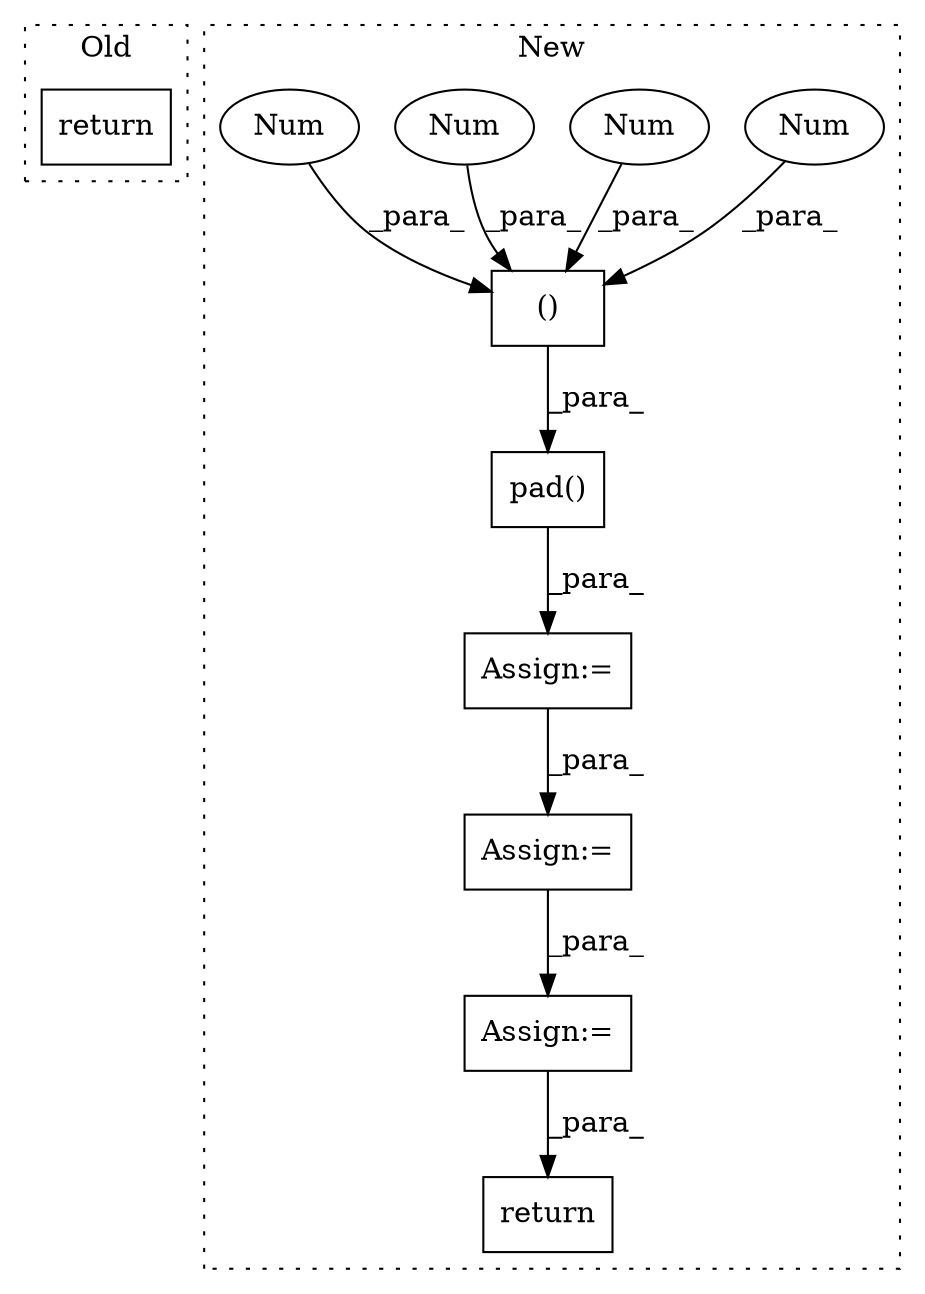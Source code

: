 digraph G {
subgraph cluster0 {
1 [label="return" a="93" s="2730" l="7" shape="box"];
label = "Old";
style="dotted";
}
subgraph cluster1 {
2 [label="pad()" a="75" s="3750,3780" l="6,13" shape="box"];
3 [label="Assign:=" a="68" s="3806" l="3" shape="box"];
4 [label="()" a="54" s="3764" l="15" shape="box"];
5 [label="Num" a="76" s="3766" l="1" shape="ellipse"];
6 [label="Num" a="76" s="3763" l="1" shape="ellipse"];
7 [label="Assign:=" a="68" s="4338" l="3" shape="box"];
8 [label="Num" a="76" s="3775" l="1" shape="ellipse"];
9 [label="Num" a="76" s="3769" l="1" shape="ellipse"];
10 [label="Assign:=" a="68" s="3747" l="3" shape="box"];
11 [label="return" a="93" s="4388" l="7" shape="box"];
label = "New";
style="dotted";
}
2 -> 10 [label="_para_"];
3 -> 7 [label="_para_"];
4 -> 2 [label="_para_"];
5 -> 4 [label="_para_"];
6 -> 4 [label="_para_"];
7 -> 11 [label="_para_"];
8 -> 4 [label="_para_"];
9 -> 4 [label="_para_"];
10 -> 3 [label="_para_"];
}